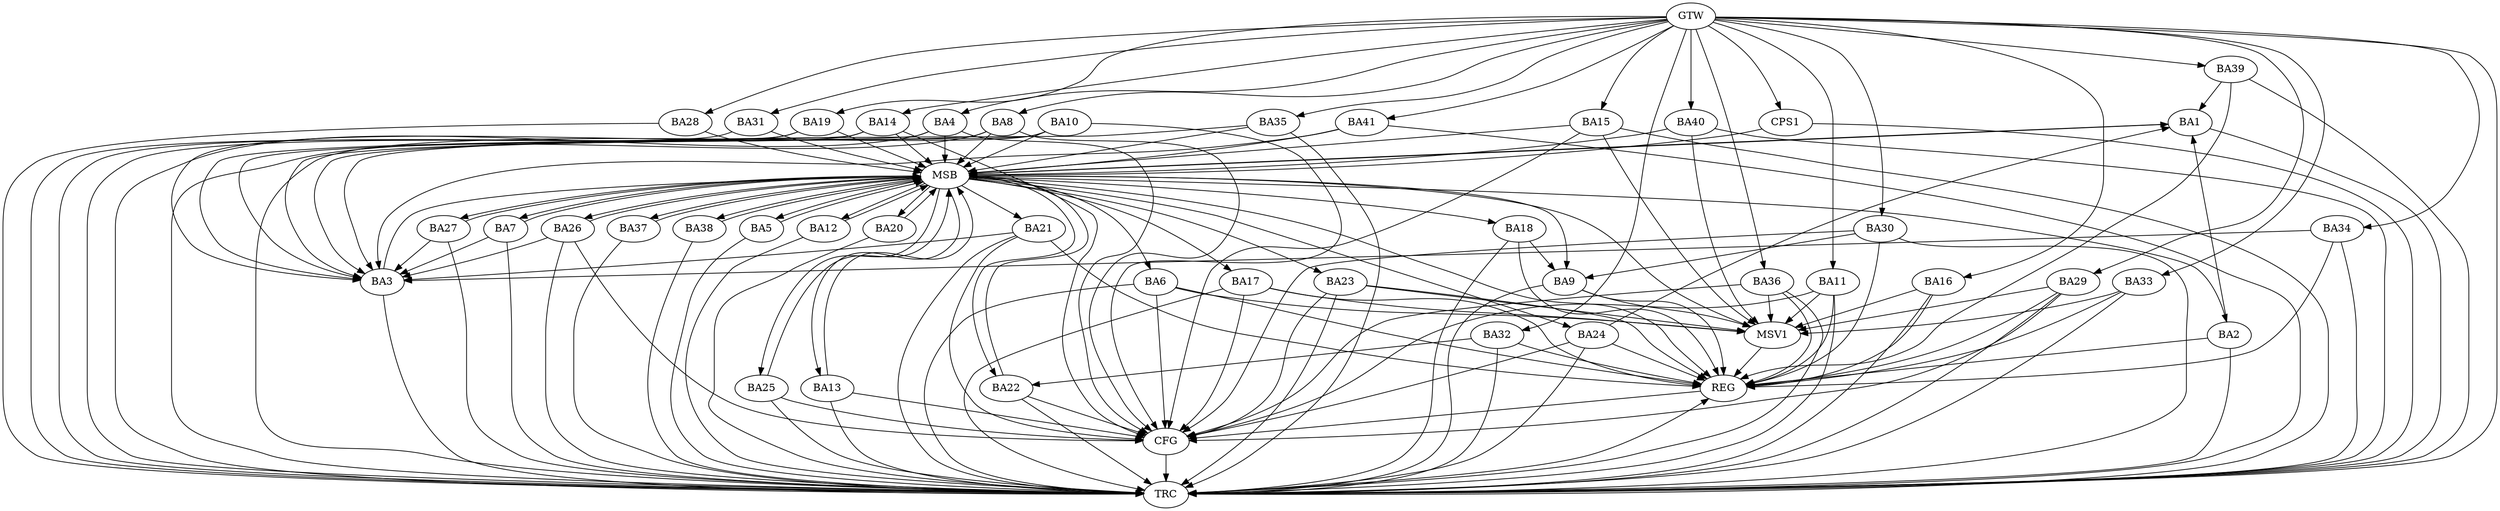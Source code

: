 strict digraph G {
  BA1 [ label="BA1" ];
  BA2 [ label="BA2" ];
  BA3 [ label="BA3" ];
  BA4 [ label="BA4" ];
  BA5 [ label="BA5" ];
  BA6 [ label="BA6" ];
  BA7 [ label="BA7" ];
  BA8 [ label="BA8" ];
  BA9 [ label="BA9" ];
  BA10 [ label="BA10" ];
  BA11 [ label="BA11" ];
  BA12 [ label="BA12" ];
  BA13 [ label="BA13" ];
  BA14 [ label="BA14" ];
  BA15 [ label="BA15" ];
  BA16 [ label="BA16" ];
  BA17 [ label="BA17" ];
  BA18 [ label="BA18" ];
  BA19 [ label="BA19" ];
  BA20 [ label="BA20" ];
  BA21 [ label="BA21" ];
  BA22 [ label="BA22" ];
  BA23 [ label="BA23" ];
  BA24 [ label="BA24" ];
  BA25 [ label="BA25" ];
  BA26 [ label="BA26" ];
  BA27 [ label="BA27" ];
  BA28 [ label="BA28" ];
  BA29 [ label="BA29" ];
  BA30 [ label="BA30" ];
  BA31 [ label="BA31" ];
  BA32 [ label="BA32" ];
  BA33 [ label="BA33" ];
  BA34 [ label="BA34" ];
  BA35 [ label="BA35" ];
  BA36 [ label="BA36" ];
  BA37 [ label="BA37" ];
  BA38 [ label="BA38" ];
  BA39 [ label="BA39" ];
  BA40 [ label="BA40" ];
  BA41 [ label="BA41" ];
  CPS1 [ label="CPS1" ];
  GTW [ label="GTW" ];
  REG [ label="REG" ];
  MSB [ label="MSB" ];
  CFG [ label="CFG" ];
  TRC [ label="TRC" ];
  MSV1 [ label="MSV1" ];
  BA2 -> BA1;
  BA18 -> BA9;
  BA24 -> BA1;
  BA30 -> BA9;
  BA32 -> BA22;
  BA39 -> BA1;
  GTW -> BA4;
  GTW -> BA8;
  GTW -> BA11;
  GTW -> BA14;
  GTW -> BA15;
  GTW -> BA16;
  GTW -> BA19;
  GTW -> BA28;
  GTW -> BA29;
  GTW -> BA30;
  GTW -> BA31;
  GTW -> BA32;
  GTW -> BA33;
  GTW -> BA34;
  GTW -> BA35;
  GTW -> BA36;
  GTW -> BA39;
  GTW -> BA40;
  GTW -> BA41;
  GTW -> CPS1;
  BA2 -> REG;
  BA6 -> REG;
  BA9 -> REG;
  BA11 -> REG;
  BA16 -> REG;
  BA17 -> REG;
  BA18 -> REG;
  BA21 -> REG;
  BA23 -> REG;
  BA24 -> REG;
  BA29 -> REG;
  BA30 -> REG;
  BA32 -> REG;
  BA33 -> REG;
  BA34 -> REG;
  BA36 -> REG;
  BA39 -> REG;
  BA1 -> MSB;
  MSB -> BA2;
  MSB -> REG;
  BA3 -> MSB;
  MSB -> BA1;
  BA4 -> MSB;
  BA5 -> MSB;
  BA7 -> MSB;
  BA8 -> MSB;
  MSB -> BA5;
  BA10 -> MSB;
  BA12 -> MSB;
  BA13 -> MSB;
  BA14 -> MSB;
  MSB -> BA7;
  BA15 -> MSB;
  MSB -> BA6;
  BA19 -> MSB;
  MSB -> BA17;
  BA20 -> MSB;
  MSB -> BA12;
  BA22 -> MSB;
  MSB -> BA9;
  BA25 -> MSB;
  BA26 -> MSB;
  MSB -> BA25;
  BA27 -> MSB;
  MSB -> BA21;
  BA28 -> MSB;
  MSB -> BA13;
  BA31 -> MSB;
  BA35 -> MSB;
  MSB -> BA27;
  BA37 -> MSB;
  BA38 -> MSB;
  MSB -> BA23;
  BA40 -> MSB;
  BA41 -> MSB;
  MSB -> BA22;
  CPS1 -> MSB;
  MSB -> BA24;
  MSB -> BA37;
  MSB -> BA18;
  MSB -> BA26;
  MSB -> BA38;
  MSB -> BA20;
  BA24 -> CFG;
  BA26 -> CFG;
  BA13 -> CFG;
  BA23 -> CFG;
  BA4 -> CFG;
  BA21 -> CFG;
  BA10 -> CFG;
  BA36 -> CFG;
  BA15 -> CFG;
  BA25 -> CFG;
  BA14 -> CFG;
  BA30 -> CFG;
  BA22 -> CFG;
  BA8 -> CFG;
  BA17 -> CFG;
  BA6 -> CFG;
  BA29 -> CFG;
  BA11 -> CFG;
  REG -> CFG;
  BA1 -> TRC;
  BA2 -> TRC;
  BA3 -> TRC;
  BA4 -> TRC;
  BA5 -> TRC;
  BA6 -> TRC;
  BA7 -> TRC;
  BA8 -> TRC;
  BA9 -> TRC;
  BA10 -> TRC;
  BA11 -> TRC;
  BA12 -> TRC;
  BA13 -> TRC;
  BA14 -> TRC;
  BA15 -> TRC;
  BA16 -> TRC;
  BA17 -> TRC;
  BA18 -> TRC;
  BA19 -> TRC;
  BA20 -> TRC;
  BA21 -> TRC;
  BA22 -> TRC;
  BA23 -> TRC;
  BA24 -> TRC;
  BA25 -> TRC;
  BA26 -> TRC;
  BA27 -> TRC;
  BA28 -> TRC;
  BA29 -> TRC;
  BA30 -> TRC;
  BA31 -> TRC;
  BA32 -> TRC;
  BA33 -> TRC;
  BA34 -> TRC;
  BA35 -> TRC;
  BA36 -> TRC;
  BA37 -> TRC;
  BA38 -> TRC;
  BA39 -> TRC;
  BA40 -> TRC;
  BA41 -> TRC;
  CPS1 -> TRC;
  GTW -> TRC;
  CFG -> TRC;
  TRC -> REG;
  BA27 -> BA3;
  BA7 -> BA3;
  BA26 -> BA3;
  BA14 -> BA3;
  BA19 -> BA3;
  BA34 -> BA3;
  BA41 -> BA3;
  BA21 -> BA3;
  BA4 -> BA3;
  BA8 -> BA3;
  BA10 -> BA3;
  BA35 -> BA3;
  BA6 -> MSV1;
  BA9 -> MSV1;
  BA16 -> MSV1;
  BA17 -> MSV1;
  BA23 -> MSV1;
  BA33 -> MSV1;
  BA36 -> MSV1;
  MSB -> MSV1;
  BA40 -> MSV1;
  BA29 -> MSV1;
  BA15 -> MSV1;
  BA11 -> MSV1;
  MSV1 -> REG;
}
